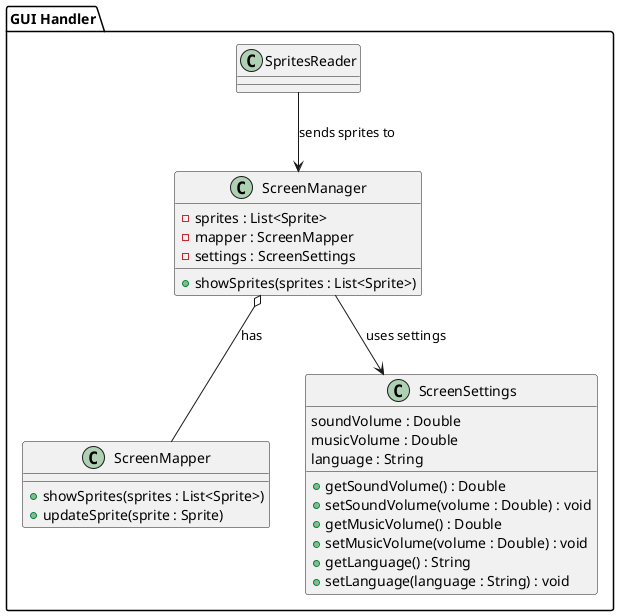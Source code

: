 @startuml

package "GUI Handler" {
    class ScreenManager {
        -sprites : List<Sprite>
        -mapper : ScreenMapper
        -settings : ScreenSettings
        +showSprites(sprites : List<Sprite>)
    }

    class ScreenMapper {
        +showSprites(sprites : List<Sprite>)
        +updateSprite(sprite : Sprite)
    }

    class ScreenSettings {
        soundVolume : Double
        musicVolume : Double
        language : String
        +getSoundVolume() : Double
        +setSoundVolume(volume : Double) : void
        +getMusicVolume() : Double
        +setMusicVolume(volume : Double) : void
        +getLanguage() : String
        +setLanguage(language : String) : void
        }

    SpritesReader --> ScreenManager : sends sprites to
    ScreenManager o-- ScreenMapper : has
    ScreenManager --> ScreenSettings : uses settings
}

@enduml

